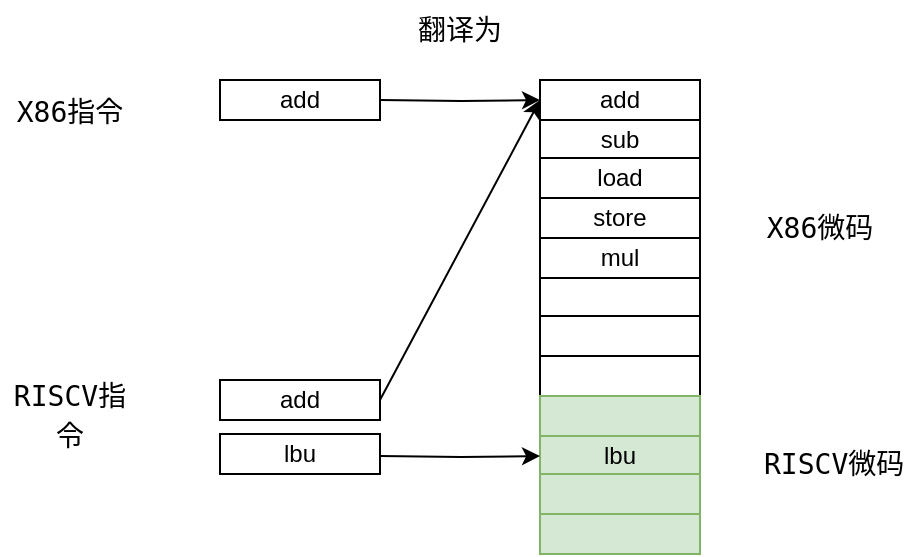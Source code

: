 <mxfile version="22.1.2" type="device">
  <diagram name="第 1 页" id="qyrXyDJDdjx539UIhSgD">
    <mxGraphModel dx="954" dy="650" grid="1" gridSize="10" guides="1" tooltips="1" connect="1" arrows="1" fold="1" page="1" pageScale="1" pageWidth="827" pageHeight="1169" math="0" shadow="0">
      <root>
        <mxCell id="0" />
        <mxCell id="1" parent="0" />
        <mxCell id="cmlbz_5IXXdnK90MH5H0-1" value="add" style="rounded=0;whiteSpace=wrap;html=1;" vertex="1" parent="1">
          <mxGeometry x="280" y="240" width="80" height="20" as="geometry" />
        </mxCell>
        <mxCell id="cmlbz_5IXXdnK90MH5H0-2" value="sub" style="rounded=0;whiteSpace=wrap;html=1;" vertex="1" parent="1">
          <mxGeometry x="280" y="260" width="80" height="20" as="geometry" />
        </mxCell>
        <mxCell id="cmlbz_5IXXdnK90MH5H0-3" value="load" style="rounded=0;whiteSpace=wrap;html=1;" vertex="1" parent="1">
          <mxGeometry x="280" y="279" width="80" height="20" as="geometry" />
        </mxCell>
        <mxCell id="cmlbz_5IXXdnK90MH5H0-4" value="store" style="rounded=0;whiteSpace=wrap;html=1;" vertex="1" parent="1">
          <mxGeometry x="280" y="299" width="80" height="20" as="geometry" />
        </mxCell>
        <mxCell id="cmlbz_5IXXdnK90MH5H0-5" value="mul" style="rounded=0;whiteSpace=wrap;html=1;" vertex="1" parent="1">
          <mxGeometry x="280" y="319" width="80" height="20" as="geometry" />
        </mxCell>
        <mxCell id="cmlbz_5IXXdnK90MH5H0-6" value="" style="rounded=0;whiteSpace=wrap;html=1;" vertex="1" parent="1">
          <mxGeometry x="280" y="339" width="80" height="20" as="geometry" />
        </mxCell>
        <mxCell id="cmlbz_5IXXdnK90MH5H0-7" value="" style="rounded=0;whiteSpace=wrap;html=1;" vertex="1" parent="1">
          <mxGeometry x="280" y="358" width="80" height="20" as="geometry" />
        </mxCell>
        <mxCell id="cmlbz_5IXXdnK90MH5H0-8" value="" style="rounded=0;whiteSpace=wrap;html=1;" vertex="1" parent="1">
          <mxGeometry x="280" y="378" width="80" height="20" as="geometry" />
        </mxCell>
        <mxCell id="cmlbz_5IXXdnK90MH5H0-9" value="" style="rounded=0;whiteSpace=wrap;html=1;fillColor=#d5e8d4;strokeColor=#82b366;" vertex="1" parent="1">
          <mxGeometry x="280" y="398" width="80" height="20" as="geometry" />
        </mxCell>
        <mxCell id="cmlbz_5IXXdnK90MH5H0-10" value="lbu" style="rounded=0;whiteSpace=wrap;html=1;fillColor=#d5e8d4;strokeColor=#82b366;" vertex="1" parent="1">
          <mxGeometry x="280" y="418" width="80" height="20" as="geometry" />
        </mxCell>
        <mxCell id="cmlbz_5IXXdnK90MH5H0-11" value="" style="rounded=0;whiteSpace=wrap;html=1;fillColor=#d5e8d4;strokeColor=#82b366;" vertex="1" parent="1">
          <mxGeometry x="280" y="437" width="80" height="20" as="geometry" />
        </mxCell>
        <mxCell id="cmlbz_5IXXdnK90MH5H0-12" value="" style="rounded=0;whiteSpace=wrap;html=1;fillColor=#d5e8d4;strokeColor=#82b366;" vertex="1" parent="1">
          <mxGeometry x="280" y="457" width="80" height="20" as="geometry" />
        </mxCell>
        <mxCell id="cmlbz_5IXXdnK90MH5H0-18" style="edgeStyle=orthogonalEdgeStyle;rounded=0;orthogonalLoop=1;jettySize=auto;html=1;entryX=0;entryY=0.5;entryDx=0;entryDy=0;" edge="1" parent="1" target="cmlbz_5IXXdnK90MH5H0-1">
          <mxGeometry relative="1" as="geometry">
            <mxPoint x="200" y="250" as="sourcePoint" />
          </mxGeometry>
        </mxCell>
        <mxCell id="cmlbz_5IXXdnK90MH5H0-19" style="edgeStyle=orthogonalEdgeStyle;rounded=0;orthogonalLoop=1;jettySize=auto;html=1;entryX=0;entryY=0.5;entryDx=0;entryDy=0;" edge="1" parent="1" target="cmlbz_5IXXdnK90MH5H0-10">
          <mxGeometry relative="1" as="geometry">
            <mxPoint x="200" y="428" as="sourcePoint" />
          </mxGeometry>
        </mxCell>
        <mxCell id="cmlbz_5IXXdnK90MH5H0-20" value="add" style="rounded=0;whiteSpace=wrap;html=1;" vertex="1" parent="1">
          <mxGeometry x="120" y="240" width="80" height="20" as="geometry" />
        </mxCell>
        <mxCell id="cmlbz_5IXXdnK90MH5H0-21" value="lbu" style="rounded=0;whiteSpace=wrap;html=1;" vertex="1" parent="1">
          <mxGeometry x="120" y="417" width="80" height="20" as="geometry" />
        </mxCell>
        <mxCell id="cmlbz_5IXXdnK90MH5H0-22" value="add" style="rounded=0;whiteSpace=wrap;html=1;" vertex="1" parent="1">
          <mxGeometry x="120" y="390" width="80" height="20" as="geometry" />
        </mxCell>
        <mxCell id="cmlbz_5IXXdnK90MH5H0-25" value="&lt;div style=&quot;font-family: &amp;quot;Droid Sans Mono&amp;quot;, &amp;quot;monospace&amp;quot;, monospace; font-size: 14px; line-height: 19px;&quot;&gt;&lt;span style=&quot;background-color: rgb(255, 255, 255);&quot;&gt;X86微码&lt;/span&gt;&lt;/div&gt;" style="text;html=1;strokeColor=none;fillColor=none;align=center;verticalAlign=middle;whiteSpace=wrap;rounded=0;" vertex="1" parent="1">
          <mxGeometry x="390" y="299" width="60" height="30" as="geometry" />
        </mxCell>
        <mxCell id="cmlbz_5IXXdnK90MH5H0-26" value="&lt;span style=&quot;color: rgb(0, 0, 0); font-family: &amp;quot;Droid Sans Mono&amp;quot;, &amp;quot;monospace&amp;quot;, monospace; font-size: 14px; font-style: normal; font-variant-ligatures: normal; font-variant-caps: normal; font-weight: 400; letter-spacing: normal; orphans: 2; text-align: center; text-indent: 0px; text-transform: none; widows: 2; word-spacing: 0px; -webkit-text-stroke-width: 0px; background-color: rgb(255, 255, 255); text-decoration-thickness: initial; text-decoration-style: initial; text-decoration-color: initial; float: none; display: inline !important;&quot;&gt;RISCV微码&lt;/span&gt;" style="text;whiteSpace=wrap;html=1;" vertex="1" parent="1">
          <mxGeometry x="390" y="417" width="80" height="40" as="geometry" />
        </mxCell>
        <mxCell id="cmlbz_5IXXdnK90MH5H0-27" value="&lt;div style=&quot;line-height: 19px;&quot;&gt;&lt;font style=&quot;font-size: 14px;&quot; face=&quot;Droid Sans Mono, monospace, monospace&quot;&gt;X86指令&lt;/font&gt;&lt;br&gt;&lt;/div&gt;" style="text;html=1;strokeColor=none;fillColor=none;align=center;verticalAlign=middle;whiteSpace=wrap;rounded=0;" vertex="1" parent="1">
          <mxGeometry x="10" y="240" width="70" height="31" as="geometry" />
        </mxCell>
        <mxCell id="cmlbz_5IXXdnK90MH5H0-28" value="&lt;div style=&quot;line-height: 19px;&quot;&gt;&lt;font style=&quot;font-size: 14px;&quot; face=&quot;Droid Sans Mono, monospace, monospace&quot;&gt;RISCV指令&lt;/font&gt;&lt;br&gt;&lt;/div&gt;" style="text;html=1;strokeColor=none;fillColor=none;align=center;verticalAlign=middle;whiteSpace=wrap;rounded=0;" vertex="1" parent="1">
          <mxGeometry x="10" y="392.5" width="70" height="31" as="geometry" />
        </mxCell>
        <mxCell id="cmlbz_5IXXdnK90MH5H0-29" value="" style="endArrow=classic;html=1;rounded=0;exitX=1;exitY=0.5;exitDx=0;exitDy=0;" edge="1" parent="1" source="cmlbz_5IXXdnK90MH5H0-22">
          <mxGeometry width="50" height="50" relative="1" as="geometry">
            <mxPoint x="390" y="360" as="sourcePoint" />
            <mxPoint x="280" y="250" as="targetPoint" />
          </mxGeometry>
        </mxCell>
        <mxCell id="cmlbz_5IXXdnK90MH5H0-30" value="&lt;font style=&quot;font-size: 14px;&quot;&gt;翻译为&lt;/font&gt;" style="text;html=1;strokeColor=none;fillColor=none;align=center;verticalAlign=middle;whiteSpace=wrap;rounded=0;" vertex="1" parent="1">
          <mxGeometry x="210" y="200" width="60" height="30" as="geometry" />
        </mxCell>
      </root>
    </mxGraphModel>
  </diagram>
</mxfile>
